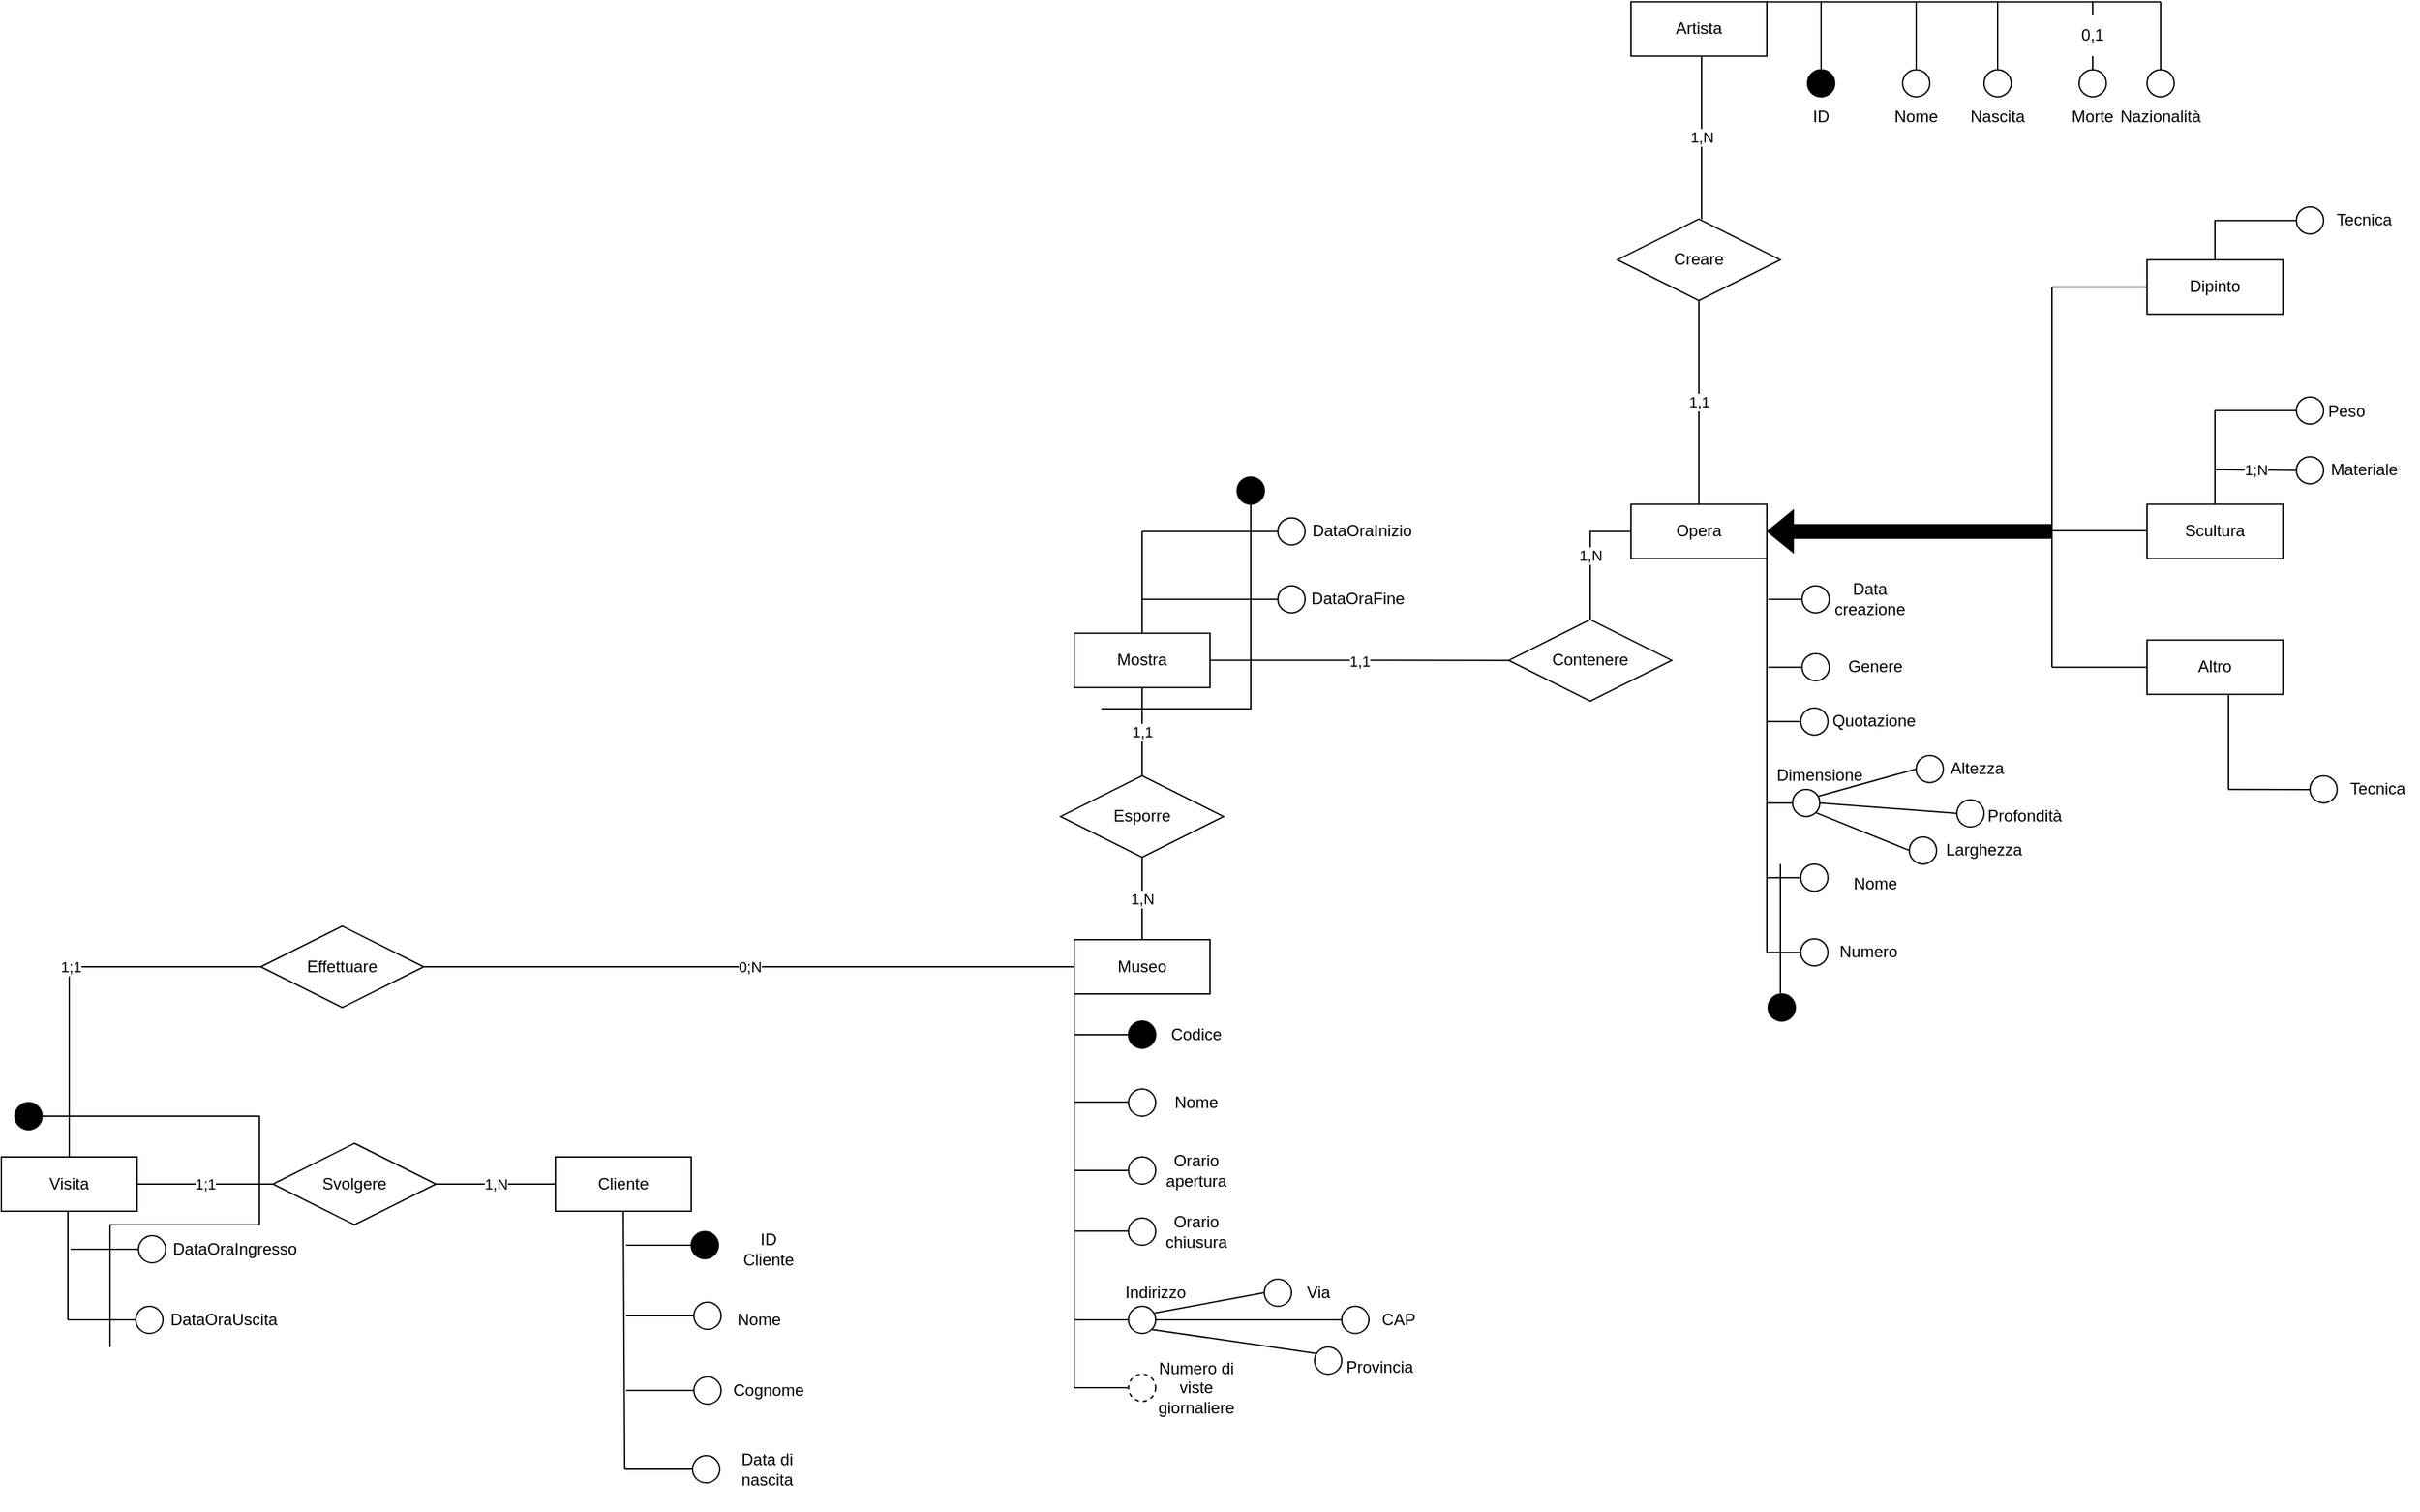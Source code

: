 <mxfile version="16.5.6" type="github">
  <diagram id="pRp5pYKJ7V6GexvSdnNf" name="Page-1">
    <mxGraphModel dx="1995" dy="1420" grid="1" gridSize="10" guides="1" tooltips="1" connect="1" arrows="1" fold="1" page="1" pageScale="1" pageWidth="1600" pageHeight="1200" math="0" shadow="0">
      <root>
        <mxCell id="0" />
        <mxCell id="1" parent="0" />
        <mxCell id="dOw12Z6l-U72ll8-Qn8J-1" value="Museo" style="whiteSpace=wrap;html=1;align=center;" parent="1" vertex="1">
          <mxGeometry x="230" y="630" width="100" height="40" as="geometry" />
        </mxCell>
        <mxCell id="dOw12Z6l-U72ll8-Qn8J-2" value="Opera" style="whiteSpace=wrap;html=1;align=center;" parent="1" vertex="1">
          <mxGeometry x="640" y="309.34" width="100" height="40" as="geometry" />
        </mxCell>
        <mxCell id="dOw12Z6l-U72ll8-Qn8J-3" value="" style="shape=flexArrow;endArrow=classic;html=1;rounded=0;entryX=1;entryY=0.5;entryDx=0;entryDy=0;fillColor=#000000;" parent="1" target="dOw12Z6l-U72ll8-Qn8J-2" edge="1">
          <mxGeometry width="50" height="50" relative="1" as="geometry">
            <mxPoint x="950" y="329.34" as="sourcePoint" />
            <mxPoint x="950" y="319.34" as="targetPoint" />
          </mxGeometry>
        </mxCell>
        <mxCell id="dOw12Z6l-U72ll8-Qn8J-4" value="" style="endArrow=none;html=1;rounded=0;" parent="1" edge="1">
          <mxGeometry relative="1" as="geometry">
            <mxPoint x="950" y="429.34" as="sourcePoint" />
            <mxPoint x="950" y="149.34" as="targetPoint" />
          </mxGeometry>
        </mxCell>
        <mxCell id="dOw12Z6l-U72ll8-Qn8J-5" value="" style="endArrow=none;html=1;rounded=0;" parent="1" edge="1">
          <mxGeometry relative="1" as="geometry">
            <mxPoint x="950" y="149.34" as="sourcePoint" />
            <mxPoint x="1020" y="149.34" as="targetPoint" />
          </mxGeometry>
        </mxCell>
        <mxCell id="dOw12Z6l-U72ll8-Qn8J-6" value="" style="endArrow=none;html=1;rounded=0;" parent="1" edge="1">
          <mxGeometry relative="1" as="geometry">
            <mxPoint x="950" y="328.84" as="sourcePoint" />
            <mxPoint x="1020" y="328.84" as="targetPoint" />
          </mxGeometry>
        </mxCell>
        <mxCell id="dOw12Z6l-U72ll8-Qn8J-7" value="" style="endArrow=none;html=1;rounded=0;" parent="1" edge="1">
          <mxGeometry relative="1" as="geometry">
            <mxPoint x="950" y="429.34" as="sourcePoint" />
            <mxPoint x="1020" y="429.34" as="targetPoint" />
          </mxGeometry>
        </mxCell>
        <mxCell id="dOw12Z6l-U72ll8-Qn8J-8" value="Dipinto" style="whiteSpace=wrap;html=1;align=center;" parent="1" vertex="1">
          <mxGeometry x="1020" y="129.34" width="100" height="40" as="geometry" />
        </mxCell>
        <mxCell id="dOw12Z6l-U72ll8-Qn8J-9" value="Scultura" style="whiteSpace=wrap;html=1;align=center;" parent="1" vertex="1">
          <mxGeometry x="1020" y="309.34" width="100" height="40" as="geometry" />
        </mxCell>
        <mxCell id="dOw12Z6l-U72ll8-Qn8J-10" value="Altro" style="whiteSpace=wrap;html=1;align=center;" parent="1" vertex="1">
          <mxGeometry x="1020" y="409.34" width="100" height="40" as="geometry" />
        </mxCell>
        <mxCell id="dOw12Z6l-U72ll8-Qn8J-11" value="0;N" style="endArrow=none;html=1;rounded=0;entryX=0;entryY=0.5;entryDx=0;entryDy=0;exitX=1;exitY=0.5;exitDx=0;exitDy=0;" parent="1" source="dOw12Z6l-U72ll8-Qn8J-13" target="dOw12Z6l-U72ll8-Qn8J-1" edge="1">
          <mxGeometry relative="1" as="geometry">
            <mxPoint x="-100" y="460" as="sourcePoint" />
            <mxPoint x="370" y="490" as="targetPoint" />
          </mxGeometry>
        </mxCell>
        <mxCell id="dOw12Z6l-U72ll8-Qn8J-12" value="Cliente" style="whiteSpace=wrap;html=1;align=center;" parent="1" vertex="1">
          <mxGeometry x="-152" y="790" width="100" height="40" as="geometry" />
        </mxCell>
        <mxCell id="dOw12Z6l-U72ll8-Qn8J-13" value="Effettuare" style="shape=rhombus;perimeter=rhombusPerimeter;whiteSpace=wrap;html=1;align=center;" parent="1" vertex="1">
          <mxGeometry x="-369" y="620" width="120" height="60" as="geometry" />
        </mxCell>
        <mxCell id="dOw12Z6l-U72ll8-Qn8J-14" value="" style="endArrow=none;html=1;rounded=0;entryX=0.69;entryY=1;entryDx=0;entryDy=0;entryPerimeter=0;" parent="1" edge="1">
          <mxGeometry relative="1" as="geometry">
            <mxPoint x="740" y="639.34" as="sourcePoint" />
            <mxPoint x="740.0" y="349.34" as="targetPoint" />
          </mxGeometry>
        </mxCell>
        <mxCell id="dOw12Z6l-U72ll8-Qn8J-15" value="" style="endArrow=none;html=1;rounded=0;entryX=0;entryY=0.5;entryDx=0;entryDy=0;" parent="1" edge="1">
          <mxGeometry relative="1" as="geometry">
            <mxPoint x="740" y="639.34" as="sourcePoint" />
            <mxPoint x="765.0" y="639.34" as="targetPoint" />
          </mxGeometry>
        </mxCell>
        <mxCell id="dOw12Z6l-U72ll8-Qn8J-16" value="" style="endArrow=none;html=1;rounded=0;entryX=0;entryY=0.5;entryDx=0;entryDy=0;" parent="1" edge="1">
          <mxGeometry relative="1" as="geometry">
            <mxPoint x="740" y="529.34" as="sourcePoint" />
            <mxPoint x="760" y="529.34" as="targetPoint" />
          </mxGeometry>
        </mxCell>
        <mxCell id="dOw12Z6l-U72ll8-Qn8J-17" value="" style="endArrow=none;html=1;rounded=0;entryX=0;entryY=0.5;entryDx=0;entryDy=0;" parent="1" edge="1">
          <mxGeometry relative="1" as="geometry">
            <mxPoint x="740" y="469.34" as="sourcePoint" />
            <mxPoint x="765" y="469.34" as="targetPoint" />
          </mxGeometry>
        </mxCell>
        <mxCell id="dOw12Z6l-U72ll8-Qn8J-18" value="" style="endArrow=none;html=1;rounded=0;entryX=0;entryY=0.5;entryDx=0;entryDy=0;" parent="1" edge="1">
          <mxGeometry relative="1" as="geometry">
            <mxPoint x="741" y="429.34" as="sourcePoint" />
            <mxPoint x="766" y="429.34" as="targetPoint" />
          </mxGeometry>
        </mxCell>
        <mxCell id="dOw12Z6l-U72ll8-Qn8J-19" value="" style="endArrow=none;html=1;rounded=0;entryX=0;entryY=0.5;entryDx=0;entryDy=0;" parent="1" edge="1">
          <mxGeometry relative="1" as="geometry">
            <mxPoint x="740" y="584.34" as="sourcePoint" />
            <mxPoint x="765" y="584.34" as="targetPoint" />
          </mxGeometry>
        </mxCell>
        <mxCell id="dOw12Z6l-U72ll8-Qn8J-21" value="" style="endArrow=none;html=1;rounded=0;exitX=1;exitY=1;exitDx=0;exitDy=0;entryX=0;entryY=0.5;entryDx=0;entryDy=0;" parent="1" source="dOw12Z6l-U72ll8-Qn8J-61" target="dOw12Z6l-U72ll8-Qn8J-67" edge="1">
          <mxGeometry relative="1" as="geometry">
            <mxPoint x="779" y="534.34" as="sourcePoint" />
            <mxPoint x="899" y="554.34" as="targetPoint" />
          </mxGeometry>
        </mxCell>
        <mxCell id="dOw12Z6l-U72ll8-Qn8J-22" value="Contenere" style="shape=rhombus;perimeter=rhombusPerimeter;whiteSpace=wrap;html=1;align=center;" parent="1" vertex="1">
          <mxGeometry x="550" y="394.34" width="120" height="60" as="geometry" />
        </mxCell>
        <mxCell id="dOw12Z6l-U72ll8-Qn8J-23" value="1,N" style="endArrow=none;html=1;rounded=0;exitX=0.5;exitY=0;exitDx=0;exitDy=0;entryX=0;entryY=0.5;entryDx=0;entryDy=0;" parent="1" source="dOw12Z6l-U72ll8-Qn8J-22" target="dOw12Z6l-U72ll8-Qn8J-2" edge="1">
          <mxGeometry relative="1" as="geometry">
            <mxPoint x="590" y="509.34" as="sourcePoint" />
            <mxPoint x="610" y="329.34" as="targetPoint" />
            <Array as="points">
              <mxPoint x="610" y="329.34" />
            </Array>
          </mxGeometry>
        </mxCell>
        <mxCell id="dOw12Z6l-U72ll8-Qn8J-24" value="Creare" style="shape=rhombus;perimeter=rhombusPerimeter;whiteSpace=wrap;html=1;align=center;" parent="1" vertex="1">
          <mxGeometry x="630" y="99.34" width="120" height="60" as="geometry" />
        </mxCell>
        <mxCell id="dOw12Z6l-U72ll8-Qn8J-25" value="1,1" style="endArrow=none;html=1;rounded=0;exitX=0.5;exitY=0;exitDx=0;exitDy=0;entryX=0.5;entryY=1;entryDx=0;entryDy=0;" parent="1" source="dOw12Z6l-U72ll8-Qn8J-2" target="dOw12Z6l-U72ll8-Qn8J-24" edge="1">
          <mxGeometry relative="1" as="geometry">
            <mxPoint x="290" y="479.34" as="sourcePoint" />
            <mxPoint x="290" y="369.34" as="targetPoint" />
          </mxGeometry>
        </mxCell>
        <mxCell id="dOw12Z6l-U72ll8-Qn8J-26" value="Artista" style="whiteSpace=wrap;html=1;align=center;" parent="1" vertex="1">
          <mxGeometry x="640" y="-60.66" width="100" height="40" as="geometry" />
        </mxCell>
        <mxCell id="dOw12Z6l-U72ll8-Qn8J-27" value="1,N" style="endArrow=none;html=1;rounded=0;exitX=0.5;exitY=0;exitDx=0;exitDy=0;entryX=0.5;entryY=1;entryDx=0;entryDy=0;" parent="1" edge="1">
          <mxGeometry relative="1" as="geometry">
            <mxPoint x="692" y="99.34" as="sourcePoint" />
            <mxPoint x="692" y="-20.66" as="targetPoint" />
          </mxGeometry>
        </mxCell>
        <mxCell id="dOw12Z6l-U72ll8-Qn8J-28" value="" style="endArrow=none;html=1;rounded=0;entryX=0;entryY=0.5;entryDx=0;entryDy=0;" parent="1" edge="1">
          <mxGeometry relative="1" as="geometry">
            <mxPoint x="741" y="379.34" as="sourcePoint" />
            <mxPoint x="768.0" y="379.34" as="targetPoint" />
          </mxGeometry>
        </mxCell>
        <mxCell id="dOw12Z6l-U72ll8-Qn8J-29" value="" style="ellipse;whiteSpace=wrap;html=1;align=center;fillColor=#000000;" parent="1" vertex="1">
          <mxGeometry x="770" y="-10.66" width="20" height="20" as="geometry" />
        </mxCell>
        <mxCell id="dOw12Z6l-U72ll8-Qn8J-30" value="" style="endArrow=none;html=1;rounded=0;exitX=1;exitY=0;exitDx=0;exitDy=0;" parent="1" source="dOw12Z6l-U72ll8-Qn8J-26" edge="1">
          <mxGeometry width="50" height="50" relative="1" as="geometry">
            <mxPoint x="745" y="-40.66" as="sourcePoint" />
            <mxPoint x="1030" y="-60.66" as="targetPoint" />
          </mxGeometry>
        </mxCell>
        <mxCell id="dOw12Z6l-U72ll8-Qn8J-31" value="" style="endArrow=none;html=1;rounded=0;" parent="1" edge="1">
          <mxGeometry width="50" height="50" relative="1" as="geometry">
            <mxPoint x="780" y="-10.66" as="sourcePoint" />
            <mxPoint x="780" y="-60.66" as="targetPoint" />
          </mxGeometry>
        </mxCell>
        <mxCell id="dOw12Z6l-U72ll8-Qn8J-32" value="&lt;div&gt;ID&lt;/div&gt;" style="text;html=1;strokeColor=none;fillColor=none;align=center;verticalAlign=middle;whiteSpace=wrap;rounded=0;" parent="1" vertex="1">
          <mxGeometry x="750" y="9.34" width="60" height="30" as="geometry" />
        </mxCell>
        <mxCell id="dOw12Z6l-U72ll8-Qn8J-33" value="" style="ellipse;whiteSpace=wrap;html=1;align=center;" parent="1" vertex="1">
          <mxGeometry x="840" y="-10.66" width="20" height="20" as="geometry" />
        </mxCell>
        <mxCell id="dOw12Z6l-U72ll8-Qn8J-34" value="" style="endArrow=none;html=1;rounded=0;" parent="1" edge="1">
          <mxGeometry width="50" height="50" relative="1" as="geometry">
            <mxPoint x="850" y="-10.66" as="sourcePoint" />
            <mxPoint x="850" y="-60.66" as="targetPoint" />
          </mxGeometry>
        </mxCell>
        <mxCell id="dOw12Z6l-U72ll8-Qn8J-35" value="&lt;div&gt;Nome&lt;/div&gt;" style="text;html=1;strokeColor=none;fillColor=none;align=center;verticalAlign=middle;whiteSpace=wrap;rounded=0;" parent="1" vertex="1">
          <mxGeometry x="820" y="9.34" width="60" height="30" as="geometry" />
        </mxCell>
        <mxCell id="dOw12Z6l-U72ll8-Qn8J-36" value="" style="ellipse;whiteSpace=wrap;html=1;align=center;" parent="1" vertex="1">
          <mxGeometry x="900" y="-10.66" width="20" height="20" as="geometry" />
        </mxCell>
        <mxCell id="dOw12Z6l-U72ll8-Qn8J-37" value="" style="endArrow=none;html=1;rounded=0;" parent="1" edge="1">
          <mxGeometry width="50" height="50" relative="1" as="geometry">
            <mxPoint x="910" y="-10.66" as="sourcePoint" />
            <mxPoint x="910" y="-60.66" as="targetPoint" />
          </mxGeometry>
        </mxCell>
        <mxCell id="dOw12Z6l-U72ll8-Qn8J-38" value="&lt;div&gt;Nascita&lt;/div&gt;" style="text;html=1;strokeColor=none;fillColor=none;align=center;verticalAlign=middle;whiteSpace=wrap;rounded=0;" parent="1" vertex="1">
          <mxGeometry x="880" y="9.34" width="60" height="30" as="geometry" />
        </mxCell>
        <mxCell id="dOw12Z6l-U72ll8-Qn8J-39" value="" style="ellipse;whiteSpace=wrap;html=1;align=center;" parent="1" vertex="1">
          <mxGeometry x="970" y="-10.66" width="20" height="20" as="geometry" />
        </mxCell>
        <mxCell id="dOw12Z6l-U72ll8-Qn8J-40" value="" style="endArrow=none;html=1;rounded=0;startArrow=none;" parent="1" source="dOw12Z6l-U72ll8-Qn8J-129" edge="1">
          <mxGeometry width="50" height="50" relative="1" as="geometry">
            <mxPoint x="980" y="-10.66" as="sourcePoint" />
            <mxPoint x="980" y="-60.66" as="targetPoint" />
          </mxGeometry>
        </mxCell>
        <mxCell id="dOw12Z6l-U72ll8-Qn8J-41" value="&lt;div&gt;Morte&lt;/div&gt;" style="text;html=1;strokeColor=none;fillColor=none;align=center;verticalAlign=middle;whiteSpace=wrap;rounded=0;" parent="1" vertex="1">
          <mxGeometry x="950" y="9.34" width="60" height="30" as="geometry" />
        </mxCell>
        <mxCell id="dOw12Z6l-U72ll8-Qn8J-42" value="" style="ellipse;whiteSpace=wrap;html=1;align=center;" parent="1" vertex="1">
          <mxGeometry x="1020" y="-10.66" width="20" height="20" as="geometry" />
        </mxCell>
        <mxCell id="dOw12Z6l-U72ll8-Qn8J-43" value="" style="endArrow=none;html=1;rounded=0;" parent="1" edge="1">
          <mxGeometry width="50" height="50" relative="1" as="geometry">
            <mxPoint x="1030" y="-10.66" as="sourcePoint" />
            <mxPoint x="1030" y="-60.66" as="targetPoint" />
          </mxGeometry>
        </mxCell>
        <mxCell id="dOw12Z6l-U72ll8-Qn8J-44" value="&lt;div&gt;Nazionalità&lt;/div&gt;" style="text;html=1;strokeColor=none;fillColor=none;align=center;verticalAlign=middle;whiteSpace=wrap;rounded=0;" parent="1" vertex="1">
          <mxGeometry x="1000" y="9.34" width="60" height="30" as="geometry" />
        </mxCell>
        <mxCell id="dOw12Z6l-U72ll8-Qn8J-45" value="&lt;div&gt;Codice&lt;/div&gt;" style="text;html=1;strokeColor=none;fillColor=none;align=center;verticalAlign=middle;whiteSpace=wrap;rounded=0;" parent="1" vertex="1">
          <mxGeometry x="290" y="685" width="60" height="30" as="geometry" />
        </mxCell>
        <mxCell id="dOw12Z6l-U72ll8-Qn8J-46" value="" style="ellipse;whiteSpace=wrap;html=1;align=center;fillColor=#000000;" parent="1" vertex="1">
          <mxGeometry x="270" y="690" width="20" height="20" as="geometry" />
        </mxCell>
        <mxCell id="dOw12Z6l-U72ll8-Qn8J-47" value="" style="endArrow=none;html=1;rounded=0;" parent="1" edge="1">
          <mxGeometry width="50" height="50" relative="1" as="geometry">
            <mxPoint x="270" y="700" as="sourcePoint" />
            <mxPoint x="230" y="700" as="targetPoint" />
          </mxGeometry>
        </mxCell>
        <mxCell id="dOw12Z6l-U72ll8-Qn8J-48" value="" style="endArrow=none;html=1;rounded=0;fillColor=#000000;" parent="1" edge="1">
          <mxGeometry width="50" height="50" relative="1" as="geometry">
            <mxPoint x="230" y="960" as="sourcePoint" />
            <mxPoint x="230" y="670" as="targetPoint" />
          </mxGeometry>
        </mxCell>
        <mxCell id="dOw12Z6l-U72ll8-Qn8J-49" value="" style="ellipse;whiteSpace=wrap;html=1;align=center;fillColor=#FFFFFF;" parent="1" vertex="1">
          <mxGeometry x="270" y="740" width="20" height="20" as="geometry" />
        </mxCell>
        <mxCell id="dOw12Z6l-U72ll8-Qn8J-50" value="" style="endArrow=none;html=1;rounded=0;" parent="1" edge="1">
          <mxGeometry width="50" height="50" relative="1" as="geometry">
            <mxPoint x="270" y="749.66" as="sourcePoint" />
            <mxPoint x="230" y="749.66" as="targetPoint" />
          </mxGeometry>
        </mxCell>
        <mxCell id="dOw12Z6l-U72ll8-Qn8J-51" value="&lt;div&gt;Nome&lt;/div&gt;" style="text;html=1;strokeColor=none;fillColor=none;align=center;verticalAlign=middle;whiteSpace=wrap;rounded=0;" parent="1" vertex="1">
          <mxGeometry x="290" y="735" width="60" height="30" as="geometry" />
        </mxCell>
        <mxCell id="dOw12Z6l-U72ll8-Qn8J-52" value="Data creazione" style="text;html=1;strokeColor=none;fillColor=none;align=center;verticalAlign=middle;whiteSpace=wrap;rounded=0;" parent="1" vertex="1">
          <mxGeometry x="786" y="364.34" width="60" height="30" as="geometry" />
        </mxCell>
        <mxCell id="dOw12Z6l-U72ll8-Qn8J-53" value="" style="ellipse;whiteSpace=wrap;html=1;aspect=fixed;fillColor=#FFFFFF;" parent="1" vertex="1">
          <mxGeometry x="766" y="369.34" width="20" height="20" as="geometry" />
        </mxCell>
        <mxCell id="dOw12Z6l-U72ll8-Qn8J-54" value="&lt;div&gt;Nome&lt;/div&gt;" style="text;html=1;strokeColor=none;fillColor=none;align=center;verticalAlign=middle;whiteSpace=wrap;rounded=0;" parent="1" vertex="1">
          <mxGeometry x="790" y="574.34" width="60" height="30" as="geometry" />
        </mxCell>
        <mxCell id="dOw12Z6l-U72ll8-Qn8J-55" value="" style="ellipse;whiteSpace=wrap;html=1;aspect=fixed;fillColor=#FFFFFF;" parent="1" vertex="1">
          <mxGeometry x="765" y="574.34" width="20" height="20" as="geometry" />
        </mxCell>
        <mxCell id="dOw12Z6l-U72ll8-Qn8J-56" value="&lt;div&gt;Genere&lt;/div&gt;" style="text;html=1;strokeColor=none;fillColor=none;align=center;verticalAlign=middle;whiteSpace=wrap;rounded=0;" parent="1" vertex="1">
          <mxGeometry x="790" y="414.34" width="60" height="30" as="geometry" />
        </mxCell>
        <mxCell id="dOw12Z6l-U72ll8-Qn8J-57" value="" style="ellipse;whiteSpace=wrap;html=1;aspect=fixed;fillColor=#FFFFFF;" parent="1" vertex="1">
          <mxGeometry x="766" y="419.34" width="20" height="20" as="geometry" />
        </mxCell>
        <mxCell id="dOw12Z6l-U72ll8-Qn8J-58" value="Quotazione" style="text;html=1;strokeColor=none;fillColor=none;align=center;verticalAlign=middle;whiteSpace=wrap;rounded=0;" parent="1" vertex="1">
          <mxGeometry x="789" y="454.34" width="60" height="30" as="geometry" />
        </mxCell>
        <mxCell id="dOw12Z6l-U72ll8-Qn8J-59" value="" style="ellipse;whiteSpace=wrap;html=1;aspect=fixed;fillColor=#FFFFFF;" parent="1" vertex="1">
          <mxGeometry x="765" y="459.34" width="20" height="20" as="geometry" />
        </mxCell>
        <mxCell id="dOw12Z6l-U72ll8-Qn8J-60" value="&lt;div&gt;Dimensione&lt;/div&gt;" style="text;html=1;strokeColor=none;fillColor=none;align=center;verticalAlign=middle;whiteSpace=wrap;rounded=0;" parent="1" vertex="1">
          <mxGeometry x="749" y="494.34" width="60" height="30" as="geometry" />
        </mxCell>
        <mxCell id="dOw12Z6l-U72ll8-Qn8J-61" value="" style="ellipse;whiteSpace=wrap;html=1;aspect=fixed;fillColor=#FFFFFF;" parent="1" vertex="1">
          <mxGeometry x="759" y="519.34" width="20" height="20" as="geometry" />
        </mxCell>
        <mxCell id="dOw12Z6l-U72ll8-Qn8J-62" value="&lt;div&gt;Altezza&lt;/div&gt;" style="text;html=1;strokeColor=none;fillColor=none;align=center;verticalAlign=middle;whiteSpace=wrap;rounded=0;" parent="1" vertex="1">
          <mxGeometry x="865" y="489.34" width="60" height="30" as="geometry" />
        </mxCell>
        <mxCell id="dOw12Z6l-U72ll8-Qn8J-63" value="" style="ellipse;whiteSpace=wrap;html=1;aspect=fixed;fillColor=#FFFFFF;" parent="1" vertex="1">
          <mxGeometry x="850" y="494.34" width="20" height="20" as="geometry" />
        </mxCell>
        <mxCell id="dOw12Z6l-U72ll8-Qn8J-66" value="&lt;div&gt;Larghezza&lt;/div&gt;" style="text;html=1;strokeColor=none;fillColor=none;align=center;verticalAlign=middle;whiteSpace=wrap;rounded=0;" parent="1" vertex="1">
          <mxGeometry x="870" y="549.34" width="60" height="30" as="geometry" />
        </mxCell>
        <mxCell id="dOw12Z6l-U72ll8-Qn8J-67" value="" style="ellipse;whiteSpace=wrap;html=1;aspect=fixed;fillColor=#FFFFFF;" parent="1" vertex="1">
          <mxGeometry x="845" y="554.34" width="20" height="20" as="geometry" />
        </mxCell>
        <mxCell id="dOw12Z6l-U72ll8-Qn8J-68" value="Numero" style="text;html=1;strokeColor=none;fillColor=none;align=center;verticalAlign=middle;whiteSpace=wrap;rounded=0;" parent="1" vertex="1">
          <mxGeometry x="785" y="624.34" width="60" height="30" as="geometry" />
        </mxCell>
        <mxCell id="dOw12Z6l-U72ll8-Qn8J-69" value="" style="ellipse;whiteSpace=wrap;html=1;align=center;fillColor=#FFFFFF;" parent="1" vertex="1">
          <mxGeometry x="765" y="629.34" width="20" height="20" as="geometry" />
        </mxCell>
        <mxCell id="dOw12Z6l-U72ll8-Qn8J-70" value="" style="endArrow=none;html=1;rounded=0;fillColor=#000000;exitX=0.5;exitY=0;exitDx=0;exitDy=0;" parent="1" source="dOw12Z6l-U72ll8-Qn8J-8" edge="1">
          <mxGeometry width="50" height="50" relative="1" as="geometry">
            <mxPoint x="1050" y="114.34" as="sourcePoint" />
            <mxPoint x="1070" y="100" as="targetPoint" />
          </mxGeometry>
        </mxCell>
        <mxCell id="dOw12Z6l-U72ll8-Qn8J-71" value="" style="ellipse;whiteSpace=wrap;html=1;align=center;" parent="1" vertex="1">
          <mxGeometry x="1130" y="90.34" width="20" height="20" as="geometry" />
        </mxCell>
        <mxCell id="dOw12Z6l-U72ll8-Qn8J-72" value="" style="endArrow=none;html=1;rounded=0;" parent="1" target="dOw12Z6l-U72ll8-Qn8J-71" edge="1">
          <mxGeometry relative="1" as="geometry">
            <mxPoint x="1070" y="100.34" as="sourcePoint" />
            <mxPoint x="1130" y="100.34" as="targetPoint" />
          </mxGeometry>
        </mxCell>
        <mxCell id="dOw12Z6l-U72ll8-Qn8J-73" value="&lt;div&gt;Tecnica&lt;/div&gt;" style="text;html=1;strokeColor=none;fillColor=none;align=center;verticalAlign=middle;whiteSpace=wrap;rounded=0;" parent="1" vertex="1">
          <mxGeometry x="1150" y="85.34" width="60" height="30" as="geometry" />
        </mxCell>
        <mxCell id="dOw12Z6l-U72ll8-Qn8J-74" value="" style="endArrow=none;html=1;rounded=0;fillColor=#000000;exitX=0.5;exitY=0;exitDx=0;exitDy=0;" parent="1" edge="1">
          <mxGeometry width="50" height="50" relative="1" as="geometry">
            <mxPoint x="1070" y="309.34" as="sourcePoint" />
            <mxPoint x="1070" y="240" as="targetPoint" />
          </mxGeometry>
        </mxCell>
        <mxCell id="dOw12Z6l-U72ll8-Qn8J-75" value="" style="ellipse;whiteSpace=wrap;html=1;align=center;" parent="1" vertex="1">
          <mxGeometry x="1130" y="230.34" width="20" height="20" as="geometry" />
        </mxCell>
        <mxCell id="dOw12Z6l-U72ll8-Qn8J-76" value="" style="endArrow=none;html=1;rounded=0;" parent="1" target="dOw12Z6l-U72ll8-Qn8J-75" edge="1">
          <mxGeometry relative="1" as="geometry">
            <mxPoint x="1070" y="240.34" as="sourcePoint" />
            <mxPoint x="1130" y="240.34" as="targetPoint" />
          </mxGeometry>
        </mxCell>
        <mxCell id="dOw12Z6l-U72ll8-Qn8J-77" value="&lt;div&gt;Peso&lt;/div&gt;" style="text;html=1;strokeColor=none;fillColor=none;align=center;verticalAlign=middle;whiteSpace=wrap;rounded=0;" parent="1" vertex="1">
          <mxGeometry x="1137" y="226.34" width="60" height="30" as="geometry" />
        </mxCell>
        <mxCell id="dOw12Z6l-U72ll8-Qn8J-78" value="" style="ellipse;whiteSpace=wrap;html=1;align=center;" parent="1" vertex="1">
          <mxGeometry x="1130" y="274.34" width="20" height="20" as="geometry" />
        </mxCell>
        <mxCell id="dOw12Z6l-U72ll8-Qn8J-79" value="Materiale" style="text;html=1;strokeColor=none;fillColor=none;align=center;verticalAlign=middle;whiteSpace=wrap;rounded=0;" parent="1" vertex="1">
          <mxGeometry x="1150" y="269.34" width="60" height="30" as="geometry" />
        </mxCell>
        <mxCell id="dOw12Z6l-U72ll8-Qn8J-80" value="1;N" style="endArrow=none;html=1;rounded=0;" parent="1" edge="1">
          <mxGeometry relative="1" as="geometry">
            <mxPoint x="1070" y="283.92" as="sourcePoint" />
            <mxPoint x="1130" y="284.34" as="targetPoint" />
          </mxGeometry>
        </mxCell>
        <mxCell id="dOw12Z6l-U72ll8-Qn8J-81" value="" style="endArrow=none;html=1;rounded=0;fontFamily=Helvetica;fillColor=#000000;entryX=0;entryY=0.5;entryDx=0;entryDy=0;" parent="1" target="dOw12Z6l-U72ll8-Qn8J-63" edge="1">
          <mxGeometry width="50" height="50" relative="1" as="geometry">
            <mxPoint x="778" y="524.34" as="sourcePoint" />
            <mxPoint x="859" y="514.34" as="targetPoint" />
          </mxGeometry>
        </mxCell>
        <mxCell id="dOw12Z6l-U72ll8-Qn8J-82" value="" style="endArrow=none;html=1;rounded=0;fontFamily=Helvetica;fillColor=#000000;exitX=0.5;exitY=0;exitDx=0;exitDy=0;" parent="1" edge="1">
          <mxGeometry width="50" height="50" relative="1" as="geometry">
            <mxPoint x="750" y="669.34" as="sourcePoint" />
            <mxPoint x="750" y="574.34" as="targetPoint" />
          </mxGeometry>
        </mxCell>
        <mxCell id="dOw12Z6l-U72ll8-Qn8J-83" value="" style="ellipse;whiteSpace=wrap;html=1;align=center;fillColor=#000000;" parent="1" vertex="1">
          <mxGeometry x="741" y="670" width="20" height="20" as="geometry" />
        </mxCell>
        <mxCell id="dOw12Z6l-U72ll8-Qn8J-84" value="" style="ellipse;whiteSpace=wrap;html=1;align=center;fillColor=#FFFFFF;" parent="1" vertex="1">
          <mxGeometry x="270" y="790" width="20" height="20" as="geometry" />
        </mxCell>
        <mxCell id="dOw12Z6l-U72ll8-Qn8J-85" value="" style="endArrow=none;html=1;rounded=0;" parent="1" edge="1">
          <mxGeometry width="50" height="50" relative="1" as="geometry">
            <mxPoint x="270" y="800" as="sourcePoint" />
            <mxPoint x="230" y="800" as="targetPoint" />
          </mxGeometry>
        </mxCell>
        <mxCell id="dOw12Z6l-U72ll8-Qn8J-86" value="&lt;div&gt;Orario apertura&lt;/div&gt;" style="text;html=1;strokeColor=none;fillColor=none;align=center;verticalAlign=middle;whiteSpace=wrap;rounded=0;" parent="1" vertex="1">
          <mxGeometry x="290" y="785" width="60" height="30" as="geometry" />
        </mxCell>
        <mxCell id="dOw12Z6l-U72ll8-Qn8J-87" value="" style="ellipse;whiteSpace=wrap;html=1;align=center;fillColor=#FFFFFF;" parent="1" vertex="1">
          <mxGeometry x="270" y="835" width="20" height="20" as="geometry" />
        </mxCell>
        <mxCell id="dOw12Z6l-U72ll8-Qn8J-88" value="" style="endArrow=none;html=1;rounded=0;" parent="1" edge="1">
          <mxGeometry width="50" height="50" relative="1" as="geometry">
            <mxPoint x="270" y="844.66" as="sourcePoint" />
            <mxPoint x="230" y="844.66" as="targetPoint" />
          </mxGeometry>
        </mxCell>
        <mxCell id="dOw12Z6l-U72ll8-Qn8J-89" value="Orario chiusura" style="text;html=1;strokeColor=none;fillColor=none;align=center;verticalAlign=middle;whiteSpace=wrap;rounded=0;" parent="1" vertex="1">
          <mxGeometry x="290" y="830" width="60" height="30" as="geometry" />
        </mxCell>
        <mxCell id="dOw12Z6l-U72ll8-Qn8J-90" value="" style="endArrow=none;html=1;rounded=0;entryX=0;entryY=0.5;entryDx=0;entryDy=0;" parent="1" edge="1">
          <mxGeometry relative="1" as="geometry">
            <mxPoint x="290" y="910" as="sourcePoint" />
            <mxPoint x="427" y="910" as="targetPoint" />
          </mxGeometry>
        </mxCell>
        <mxCell id="dOw12Z6l-U72ll8-Qn8J-91" value="" style="endArrow=none;html=1;rounded=0;exitX=1;exitY=1;exitDx=0;exitDy=0;" parent="1" source="dOw12Z6l-U72ll8-Qn8J-93" edge="1">
          <mxGeometry relative="1" as="geometry">
            <mxPoint x="290" y="915" as="sourcePoint" />
            <mxPoint x="410" y="935" as="targetPoint" />
          </mxGeometry>
        </mxCell>
        <mxCell id="dOw12Z6l-U72ll8-Qn8J-92" value="Indirizzo" style="text;html=1;strokeColor=none;fillColor=none;align=center;verticalAlign=middle;whiteSpace=wrap;rounded=0;" parent="1" vertex="1">
          <mxGeometry x="260" y="875" width="60" height="30" as="geometry" />
        </mxCell>
        <mxCell id="dOw12Z6l-U72ll8-Qn8J-93" value="" style="ellipse;whiteSpace=wrap;html=1;aspect=fixed;fillColor=#FFFFFF;" parent="1" vertex="1">
          <mxGeometry x="270" y="900" width="20" height="20" as="geometry" />
        </mxCell>
        <mxCell id="dOw12Z6l-U72ll8-Qn8J-94" value="Via" style="text;html=1;strokeColor=none;fillColor=none;align=center;verticalAlign=middle;whiteSpace=wrap;rounded=0;" parent="1" vertex="1">
          <mxGeometry x="380" y="875" width="60" height="30" as="geometry" />
        </mxCell>
        <mxCell id="dOw12Z6l-U72ll8-Qn8J-95" value="" style="ellipse;whiteSpace=wrap;html=1;aspect=fixed;fillColor=#FFFFFF;" parent="1" vertex="1">
          <mxGeometry x="370" y="880" width="20" height="20" as="geometry" />
        </mxCell>
        <mxCell id="dOw12Z6l-U72ll8-Qn8J-96" value="CAP" style="text;html=1;strokeColor=none;fillColor=none;align=center;verticalAlign=middle;whiteSpace=wrap;rounded=0;" parent="1" vertex="1">
          <mxGeometry x="439" y="895" width="60" height="30" as="geometry" />
        </mxCell>
        <mxCell id="dOw12Z6l-U72ll8-Qn8J-97" value="" style="ellipse;whiteSpace=wrap;html=1;aspect=fixed;fillColor=#FFFFFF;" parent="1" vertex="1">
          <mxGeometry x="427" y="900" width="20" height="20" as="geometry" />
        </mxCell>
        <mxCell id="dOw12Z6l-U72ll8-Qn8J-98" value="" style="ellipse;whiteSpace=wrap;html=1;aspect=fixed;fillColor=#FFFFFF;" parent="1" vertex="1">
          <mxGeometry x="407" y="930" width="20" height="20" as="geometry" />
        </mxCell>
        <mxCell id="dOw12Z6l-U72ll8-Qn8J-99" value="" style="endArrow=none;html=1;rounded=0;fontFamily=Helvetica;fillColor=#000000;entryX=0;entryY=0.5;entryDx=0;entryDy=0;" parent="1" target="dOw12Z6l-U72ll8-Qn8J-95" edge="1">
          <mxGeometry width="50" height="50" relative="1" as="geometry">
            <mxPoint x="289" y="905" as="sourcePoint" />
            <mxPoint x="370" y="895" as="targetPoint" />
          </mxGeometry>
        </mxCell>
        <mxCell id="dOw12Z6l-U72ll8-Qn8J-100" value="Provincia" style="text;html=1;strokeColor=none;fillColor=none;align=center;verticalAlign=middle;whiteSpace=wrap;rounded=0;" parent="1" vertex="1">
          <mxGeometry x="425" y="930" width="60" height="30" as="geometry" />
        </mxCell>
        <mxCell id="dOw12Z6l-U72ll8-Qn8J-101" value="" style="endArrow=none;html=1;rounded=0;" parent="1" edge="1">
          <mxGeometry width="50" height="50" relative="1" as="geometry">
            <mxPoint x="270" y="910" as="sourcePoint" />
            <mxPoint x="230" y="910" as="targetPoint" />
          </mxGeometry>
        </mxCell>
        <mxCell id="dOw12Z6l-U72ll8-Qn8J-102" value="" style="ellipse;whiteSpace=wrap;html=1;align=center;color=black;fillColor=#000000;flipH=1;direction=south;" parent="1" vertex="1">
          <mxGeometry x="-52" y="845" width="20" height="20" as="geometry" />
        </mxCell>
        <mxCell id="dOw12Z6l-U72ll8-Qn8J-103" value="" style="endArrow=none;html=1;rounded=0;entryX=0.5;entryY=1;entryDx=0;entryDy=0;exitX=0.5;exitY=1;exitDx=0;exitDy=0;" parent="1" source="dOw12Z6l-U72ll8-Qn8J-12" edge="1">
          <mxGeometry relative="1" as="geometry">
            <mxPoint x="-499.0" y="990" as="sourcePoint" />
            <mxPoint x="-101" y="1020" as="targetPoint" />
          </mxGeometry>
        </mxCell>
        <mxCell id="dOw12Z6l-U72ll8-Qn8J-104" value="&lt;div&gt;Nome&lt;/div&gt;" style="text;html=1;strokeColor=none;fillColor=none;align=center;verticalAlign=middle;whiteSpace=wrap;rounded=0;flipH=1;direction=south;" parent="1" vertex="1">
          <mxGeometry x="-17" y="880" width="30" height="60" as="geometry" />
        </mxCell>
        <mxCell id="dOw12Z6l-U72ll8-Qn8J-105" value="&lt;div&gt;Cognome&lt;/div&gt;" style="text;html=1;strokeColor=none;fillColor=none;align=center;verticalAlign=middle;whiteSpace=wrap;rounded=0;flipH=1;direction=south;" parent="1" vertex="1">
          <mxGeometry x="-10" y="932" width="30" height="60" as="geometry" />
        </mxCell>
        <mxCell id="dOw12Z6l-U72ll8-Qn8J-106" value="&lt;div&gt;Data di nascita&lt;/div&gt;" style="text;html=1;strokeColor=none;fillColor=none;align=center;verticalAlign=middle;whiteSpace=wrap;rounded=0;flipH=1;direction=south;" parent="1" vertex="1">
          <mxGeometry x="-11" y="990" width="30" height="60" as="geometry" />
        </mxCell>
        <mxCell id="dOw12Z6l-U72ll8-Qn8J-107" value="&lt;div&gt;ID Cliente&lt;/div&gt;" style="text;html=1;strokeColor=none;fillColor=none;align=center;verticalAlign=middle;whiteSpace=wrap;rounded=0;flipH=1;direction=south;" parent="1" vertex="1">
          <mxGeometry x="-10" y="828" width="30" height="60" as="geometry" />
        </mxCell>
        <mxCell id="dOw12Z6l-U72ll8-Qn8J-108" value="" style="endArrow=none;html=1;rounded=0;" parent="1" edge="1">
          <mxGeometry relative="1" as="geometry">
            <mxPoint x="-100" y="855" as="sourcePoint" />
            <mxPoint x="-50" y="855" as="targetPoint" />
          </mxGeometry>
        </mxCell>
        <mxCell id="dOw12Z6l-U72ll8-Qn8J-109" value="" style="ellipse;whiteSpace=wrap;html=1;align=center;flipH=1;direction=south;" parent="1" vertex="1">
          <mxGeometry x="-50" y="897" width="20" height="20" as="geometry" />
        </mxCell>
        <mxCell id="dOw12Z6l-U72ll8-Qn8J-110" value="" style="endArrow=none;html=1;rounded=0;" parent="1" edge="1">
          <mxGeometry relative="1" as="geometry">
            <mxPoint x="-100" y="907" as="sourcePoint" />
            <mxPoint x="-50" y="907" as="targetPoint" />
          </mxGeometry>
        </mxCell>
        <mxCell id="dOw12Z6l-U72ll8-Qn8J-111" value="" style="ellipse;whiteSpace=wrap;html=1;align=center;flipH=1;direction=south;" parent="1" vertex="1">
          <mxGeometry x="-50" y="952" width="20" height="20" as="geometry" />
        </mxCell>
        <mxCell id="dOw12Z6l-U72ll8-Qn8J-112" value="" style="endArrow=none;html=1;rounded=0;" parent="1" edge="1">
          <mxGeometry relative="1" as="geometry">
            <mxPoint x="-100" y="962" as="sourcePoint" />
            <mxPoint x="-50" y="962" as="targetPoint" />
          </mxGeometry>
        </mxCell>
        <mxCell id="dOw12Z6l-U72ll8-Qn8J-113" value="" style="ellipse;whiteSpace=wrap;html=1;align=center;flipH=1;direction=south;" parent="1" vertex="1">
          <mxGeometry x="-51" y="1010" width="20" height="20" as="geometry" />
        </mxCell>
        <mxCell id="dOw12Z6l-U72ll8-Qn8J-114" value="" style="endArrow=none;html=1;rounded=0;" parent="1" edge="1">
          <mxGeometry relative="1" as="geometry">
            <mxPoint x="-101" y="1020" as="sourcePoint" />
            <mxPoint x="-51" y="1020" as="targetPoint" />
          </mxGeometry>
        </mxCell>
        <mxCell id="dOw12Z6l-U72ll8-Qn8J-115" value="Visita" style="whiteSpace=wrap;html=1;align=center;" parent="1" vertex="1">
          <mxGeometry x="-560" y="790" width="100" height="40" as="geometry" />
        </mxCell>
        <mxCell id="dOw12Z6l-U72ll8-Qn8J-116" value="" style="endArrow=none;html=1;rounded=0;" parent="1" edge="1">
          <mxGeometry relative="1" as="geometry">
            <mxPoint x="-511" y="910" as="sourcePoint" />
            <mxPoint x="-511" y="830" as="targetPoint" />
          </mxGeometry>
        </mxCell>
        <mxCell id="dOw12Z6l-U72ll8-Qn8J-117" value="&lt;div&gt;DataOraIngresso&lt;/div&gt;" style="text;html=1;strokeColor=none;fillColor=none;align=center;verticalAlign=middle;whiteSpace=wrap;rounded=0;" parent="1" vertex="1">
          <mxGeometry x="-418" y="843" width="60" height="30" as="geometry" />
        </mxCell>
        <mxCell id="dOw12Z6l-U72ll8-Qn8J-118" value="&lt;div&gt;DataOraUscita&lt;/div&gt;" style="text;html=1;strokeColor=none;fillColor=none;align=center;verticalAlign=middle;whiteSpace=wrap;rounded=0;" parent="1" vertex="1">
          <mxGeometry x="-426" y="895" width="60" height="30" as="geometry" />
        </mxCell>
        <mxCell id="dOw12Z6l-U72ll8-Qn8J-119" value="" style="ellipse;whiteSpace=wrap;html=1;align=center;" parent="1" vertex="1">
          <mxGeometry x="-459" y="848" width="20" height="20" as="geometry" />
        </mxCell>
        <mxCell id="dOw12Z6l-U72ll8-Qn8J-120" value="" style="endArrow=none;html=1;rounded=0;" parent="1" edge="1">
          <mxGeometry relative="1" as="geometry">
            <mxPoint x="-509" y="858" as="sourcePoint" />
            <mxPoint x="-459" y="858" as="targetPoint" />
          </mxGeometry>
        </mxCell>
        <mxCell id="dOw12Z6l-U72ll8-Qn8J-121" value="" style="ellipse;whiteSpace=wrap;html=1;align=center;" parent="1" vertex="1">
          <mxGeometry x="-461" y="900" width="20" height="20" as="geometry" />
        </mxCell>
        <mxCell id="dOw12Z6l-U72ll8-Qn8J-122" value="" style="endArrow=none;html=1;rounded=0;" parent="1" edge="1">
          <mxGeometry relative="1" as="geometry">
            <mxPoint x="-511" y="910" as="sourcePoint" />
            <mxPoint x="-461" y="910" as="targetPoint" />
          </mxGeometry>
        </mxCell>
        <mxCell id="dOw12Z6l-U72ll8-Qn8J-123" value="Svolgere" style="shape=rhombus;perimeter=rhombusPerimeter;whiteSpace=wrap;html=1;align=center;" parent="1" vertex="1">
          <mxGeometry x="-360" y="780" width="120" height="60" as="geometry" />
        </mxCell>
        <mxCell id="dOw12Z6l-U72ll8-Qn8J-124" value="1,N" style="endArrow=none;html=1;rounded=0;entryX=0;entryY=0.5;entryDx=0;entryDy=0;" parent="1" target="dOw12Z6l-U72ll8-Qn8J-12" edge="1">
          <mxGeometry relative="1" as="geometry">
            <mxPoint x="-240" y="810" as="sourcePoint" />
            <mxPoint x="-170" y="810" as="targetPoint" />
          </mxGeometry>
        </mxCell>
        <mxCell id="dOw12Z6l-U72ll8-Qn8J-125" value="1;1" style="endArrow=none;html=1;rounded=0;entryX=0;entryY=0.5;entryDx=0;entryDy=0;exitX=1;exitY=0.5;exitDx=0;exitDy=0;" parent="1" source="dOw12Z6l-U72ll8-Qn8J-115" target="dOw12Z6l-U72ll8-Qn8J-123" edge="1">
          <mxGeometry relative="1" as="geometry">
            <mxPoint x="-440" y="810" as="sourcePoint" />
            <mxPoint x="-369" y="809" as="targetPoint" />
          </mxGeometry>
        </mxCell>
        <mxCell id="dOw12Z6l-U72ll8-Qn8J-126" value="1;1" style="endArrow=none;html=1;rounded=0;entryX=0;entryY=0.5;entryDx=0;entryDy=0;" parent="1" target="dOw12Z6l-U72ll8-Qn8J-13" edge="1">
          <mxGeometry relative="1" as="geometry">
            <mxPoint x="-510" y="790" as="sourcePoint" />
            <mxPoint x="-459" y="570" as="targetPoint" />
            <Array as="points">
              <mxPoint x="-510" y="650" />
            </Array>
          </mxGeometry>
        </mxCell>
        <mxCell id="dOw12Z6l-U72ll8-Qn8J-127" value="" style="endArrow=none;html=1;rounded=0;" parent="1" edge="1">
          <mxGeometry width="50" height="50" relative="1" as="geometry">
            <mxPoint x="-530" y="760" as="sourcePoint" />
            <mxPoint x="-480" y="930" as="targetPoint" />
            <Array as="points">
              <mxPoint x="-370" y="760" />
              <mxPoint x="-370" y="840" />
              <mxPoint x="-480" y="840" />
            </Array>
          </mxGeometry>
        </mxCell>
        <mxCell id="dOw12Z6l-U72ll8-Qn8J-128" value="" style="ellipse;whiteSpace=wrap;html=1;align=center;color=black;fillColor=#000000;" parent="1" vertex="1">
          <mxGeometry x="-550" y="750" width="20" height="20" as="geometry" />
        </mxCell>
        <mxCell id="dOw12Z6l-U72ll8-Qn8J-129" value="0,1" style="text;html=1;strokeColor=none;fillColor=none;align=center;verticalAlign=middle;whiteSpace=wrap;rounded=0;" parent="1" vertex="1">
          <mxGeometry x="950" y="-50.66" width="60" height="30" as="geometry" />
        </mxCell>
        <mxCell id="dOw12Z6l-U72ll8-Qn8J-130" value="" style="endArrow=none;html=1;rounded=0;" parent="1" target="dOw12Z6l-U72ll8-Qn8J-129" edge="1">
          <mxGeometry width="50" height="50" relative="1" as="geometry">
            <mxPoint x="980" y="-10.66" as="sourcePoint" />
            <mxPoint x="980" y="-60.66" as="targetPoint" />
          </mxGeometry>
        </mxCell>
        <mxCell id="dOw12Z6l-U72ll8-Qn8J-131" value="" style="endArrow=none;html=1;rounded=0;fillColor=#000000;entryX=0.6;entryY=1.015;entryDx=0;entryDy=0;entryPerimeter=0;" parent="1" target="dOw12Z6l-U72ll8-Qn8J-10" edge="1">
          <mxGeometry width="50" height="50" relative="1" as="geometry">
            <mxPoint x="1080" y="519.34" as="sourcePoint" />
            <mxPoint x="1080" y="474.34" as="targetPoint" />
          </mxGeometry>
        </mxCell>
        <mxCell id="dOw12Z6l-U72ll8-Qn8J-132" value="" style="ellipse;whiteSpace=wrap;html=1;align=center;" parent="1" vertex="1">
          <mxGeometry x="1140" y="509.34" width="20" height="20" as="geometry" />
        </mxCell>
        <mxCell id="dOw12Z6l-U72ll8-Qn8J-133" value="" style="endArrow=none;html=1;rounded=0;" parent="1" target="dOw12Z6l-U72ll8-Qn8J-132" edge="1">
          <mxGeometry relative="1" as="geometry">
            <mxPoint x="1080" y="519.34" as="sourcePoint" />
            <mxPoint x="1140" y="519.34" as="targetPoint" />
          </mxGeometry>
        </mxCell>
        <mxCell id="dOw12Z6l-U72ll8-Qn8J-134" value="&lt;div&gt;Tecnica&lt;/div&gt;" style="text;html=1;strokeColor=none;fillColor=none;align=center;verticalAlign=middle;whiteSpace=wrap;rounded=0;" parent="1" vertex="1">
          <mxGeometry x="1160" y="504.34" width="60" height="30" as="geometry" />
        </mxCell>
        <mxCell id="dOw12Z6l-U72ll8-Qn8J-135" value="1,1" style="edgeStyle=orthogonalEdgeStyle;rounded=0;orthogonalLoop=1;jettySize=auto;html=1;endArrow=none;endFill=0;" parent="1" source="dOw12Z6l-U72ll8-Qn8J-137" target="dOw12Z6l-U72ll8-Qn8J-139" edge="1">
          <mxGeometry relative="1" as="geometry" />
        </mxCell>
        <mxCell id="dOw12Z6l-U72ll8-Qn8J-136" value="1,1" style="edgeStyle=orthogonalEdgeStyle;rounded=0;orthogonalLoop=1;jettySize=auto;html=1;endArrow=none;endFill=0;" parent="1" source="dOw12Z6l-U72ll8-Qn8J-137" edge="1">
          <mxGeometry relative="1" as="geometry">
            <mxPoint x="550" y="424.34" as="targetPoint" />
          </mxGeometry>
        </mxCell>
        <mxCell id="dOw12Z6l-U72ll8-Qn8J-137" value="Mostra" style="whiteSpace=wrap;html=1;align=center;" parent="1" vertex="1">
          <mxGeometry x="230" y="404.34" width="100" height="40" as="geometry" />
        </mxCell>
        <mxCell id="dOw12Z6l-U72ll8-Qn8J-138" value="1,N" style="edgeStyle=orthogonalEdgeStyle;rounded=0;orthogonalLoop=1;jettySize=auto;html=1;entryX=0.5;entryY=0;entryDx=0;entryDy=0;endArrow=none;endFill=0;" parent="1" source="dOw12Z6l-U72ll8-Qn8J-139" target="dOw12Z6l-U72ll8-Qn8J-1" edge="1">
          <mxGeometry relative="1" as="geometry" />
        </mxCell>
        <mxCell id="dOw12Z6l-U72ll8-Qn8J-139" value="Esporre" style="shape=rhombus;perimeter=rhombusPerimeter;whiteSpace=wrap;html=1;align=center;" parent="1" vertex="1">
          <mxGeometry x="220" y="509.34" width="120" height="60" as="geometry" />
        </mxCell>
        <mxCell id="dOw12Z6l-U72ll8-Qn8J-140" value="" style="endArrow=none;html=1;rounded=0;fillColor=#000000;exitX=0.5;exitY=0;exitDx=0;exitDy=0;" parent="1" edge="1">
          <mxGeometry width="50" height="50" relative="1" as="geometry">
            <mxPoint x="280" y="404.34" as="sourcePoint" />
            <mxPoint x="280" y="329.34" as="targetPoint" />
          </mxGeometry>
        </mxCell>
        <mxCell id="dOw12Z6l-U72ll8-Qn8J-141" value="" style="ellipse;whiteSpace=wrap;html=1;align=center;" parent="1" vertex="1">
          <mxGeometry x="380" y="319.34" width="20" height="20" as="geometry" />
        </mxCell>
        <mxCell id="dOw12Z6l-U72ll8-Qn8J-142" value="" style="endArrow=none;html=1;rounded=0;" parent="1" target="dOw12Z6l-U72ll8-Qn8J-141" edge="1">
          <mxGeometry relative="1" as="geometry">
            <mxPoint x="280" y="329.34" as="sourcePoint" />
            <mxPoint x="340" y="329.34" as="targetPoint" />
          </mxGeometry>
        </mxCell>
        <mxCell id="dOw12Z6l-U72ll8-Qn8J-143" value="DataOraInizio" style="text;html=1;strokeColor=none;fillColor=none;align=center;verticalAlign=middle;whiteSpace=wrap;rounded=0;" parent="1" vertex="1">
          <mxGeometry x="412" y="314.34" width="60" height="30" as="geometry" />
        </mxCell>
        <mxCell id="dOw12Z6l-U72ll8-Qn8J-144" value="" style="ellipse;whiteSpace=wrap;html=1;align=center;" parent="1" vertex="1">
          <mxGeometry x="380" y="369.34" width="20" height="20" as="geometry" />
        </mxCell>
        <mxCell id="dOw12Z6l-U72ll8-Qn8J-145" value="" style="endArrow=none;html=1;rounded=0;" parent="1" target="dOw12Z6l-U72ll8-Qn8J-144" edge="1">
          <mxGeometry relative="1" as="geometry">
            <mxPoint x="280" y="379.34" as="sourcePoint" />
            <mxPoint x="340" y="379.34" as="targetPoint" />
          </mxGeometry>
        </mxCell>
        <mxCell id="dOw12Z6l-U72ll8-Qn8J-146" value="&lt;div&gt;DataOraFine&lt;/div&gt;" style="text;html=1;strokeColor=none;fillColor=none;align=center;verticalAlign=middle;whiteSpace=wrap;rounded=0;" parent="1" vertex="1">
          <mxGeometry x="409" y="364.34" width="60" height="30" as="geometry" />
        </mxCell>
        <mxCell id="dOw12Z6l-U72ll8-Qn8J-147" value="" style="endArrow=none;html=1;rounded=0;" parent="1" edge="1">
          <mxGeometry width="50" height="50" relative="1" as="geometry">
            <mxPoint x="250" y="460" as="sourcePoint" />
            <mxPoint x="360" y="300" as="targetPoint" />
            <Array as="points">
              <mxPoint x="360" y="460" />
              <mxPoint x="360" y="410" />
            </Array>
          </mxGeometry>
        </mxCell>
        <mxCell id="dOw12Z6l-U72ll8-Qn8J-148" value="" style="ellipse;whiteSpace=wrap;html=1;align=center;fillColor=#000000;" parent="1" vertex="1">
          <mxGeometry x="350" y="289.34" width="20" height="20" as="geometry" />
        </mxCell>
        <mxCell id="dOw12Z6l-U72ll8-Qn8J-149" value="" style="ellipse;whiteSpace=wrap;html=1;align=center;fillColor=#FFFFFF;dashed=1;" parent="1" vertex="1">
          <mxGeometry x="270" y="950" width="20" height="20" as="geometry" />
        </mxCell>
        <mxCell id="dOw12Z6l-U72ll8-Qn8J-150" value="" style="endArrow=none;html=1;rounded=0;" parent="1" edge="1">
          <mxGeometry width="50" height="50" relative="1" as="geometry">
            <mxPoint x="270" y="960" as="sourcePoint" />
            <mxPoint x="230" y="960" as="targetPoint" />
          </mxGeometry>
        </mxCell>
        <mxCell id="dOw12Z6l-U72ll8-Qn8J-151" value="Numero di viste giornaliere" style="text;html=1;strokeColor=none;fillColor=none;align=center;verticalAlign=middle;whiteSpace=wrap;rounded=0;" parent="1" vertex="1">
          <mxGeometry x="290" y="945" width="60" height="30" as="geometry" />
        </mxCell>
        <mxCell id="DBedKFQwKjxIwmJA26OH-2" value="&lt;div&gt;Profondità&lt;/div&gt;" style="text;html=1;strokeColor=none;fillColor=none;align=center;verticalAlign=middle;whiteSpace=wrap;rounded=0;" vertex="1" parent="1">
          <mxGeometry x="900" y="524.34" width="60" height="30" as="geometry" />
        </mxCell>
        <mxCell id="DBedKFQwKjxIwmJA26OH-3" value="" style="ellipse;whiteSpace=wrap;html=1;aspect=fixed;fillColor=#FFFFFF;" vertex="1" parent="1">
          <mxGeometry x="880" y="527" width="20" height="20" as="geometry" />
        </mxCell>
        <mxCell id="DBedKFQwKjxIwmJA26OH-4" value="" style="endArrow=none;html=1;rounded=0;entryX=0;entryY=0.5;entryDx=0;entryDy=0;exitX=1;exitY=0.5;exitDx=0;exitDy=0;" edge="1" parent="1" target="DBedKFQwKjxIwmJA26OH-3" source="dOw12Z6l-U72ll8-Qn8J-61">
          <mxGeometry relative="1" as="geometry">
            <mxPoint x="820" y="537" as="sourcePoint" />
            <mxPoint x="1057" y="551.34" as="targetPoint" />
          </mxGeometry>
        </mxCell>
      </root>
    </mxGraphModel>
  </diagram>
</mxfile>
